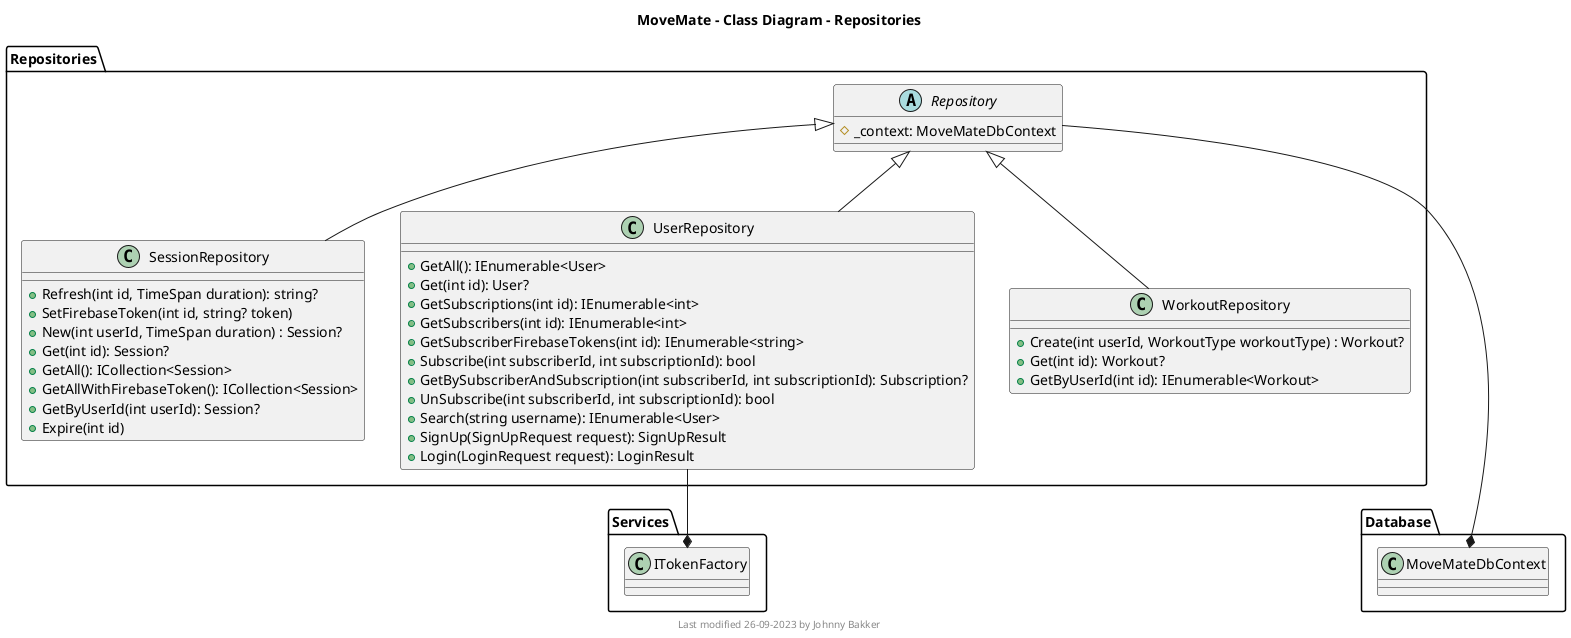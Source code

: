 @startuml Class Diagram Repositories

	title MoveMate - Class Diagram - Repositories
	footer Last modified 26-09-2023 by Johnny Bakker


	namespace Repositories {
		abstract Repository {
			#_context: MoveMateDbContext
		}

		class SessionRepository {
			+Refresh(int id, TimeSpan duration): string?
			+SetFirebaseToken(int id, string? token)
			+New(int userId, TimeSpan duration) : Session?
			+Get(int id): Session?
			+GetAll(): ICollection<Session>
			+GetAllWithFirebaseToken(): ICollection<Session>
			+GetByUserId(int userId): Session?
			+Expire(int id) 
		}

		class UserRepository {
			+GetAll(): IEnumerable<User>
			+Get(int id): User?
			+GetSubscriptions(int id): IEnumerable<int>
			+GetSubscribers(int id): IEnumerable<int>
			+GetSubscriberFirebaseTokens(int id): IEnumerable<string>
			+Subscribe(int subscriberId, int subscriptionId): bool
			+GetBySubscriberAndSubscription(int subscriberId, int subscriptionId): Subscription?
			+UnSubscribe(int subscriberId, int subscriptionId): bool
			+Search(string username): IEnumerable<User>
			+SignUp(SignUpRequest request): SignUpResult
			+Login(LoginRequest request): LoginResult
		}

		class WorkoutRepository {
			+Create(int userId, WorkoutType workoutType) : Workout?
			+Get(int id): Workout?
			+GetByUserId(int id): IEnumerable<Workout>
		}

		Repository <|-- UserRepository
		Repository <|-- WorkoutRepository
		Repository <|-- SessionRepository
	}
		
	Repositories.Repository ---* Database.MoveMateDbContext
	Repositories.UserRepository --* Services.ITokenFactory

	namespace Database {
		class MoveMateDbContext
	}

@enduml
